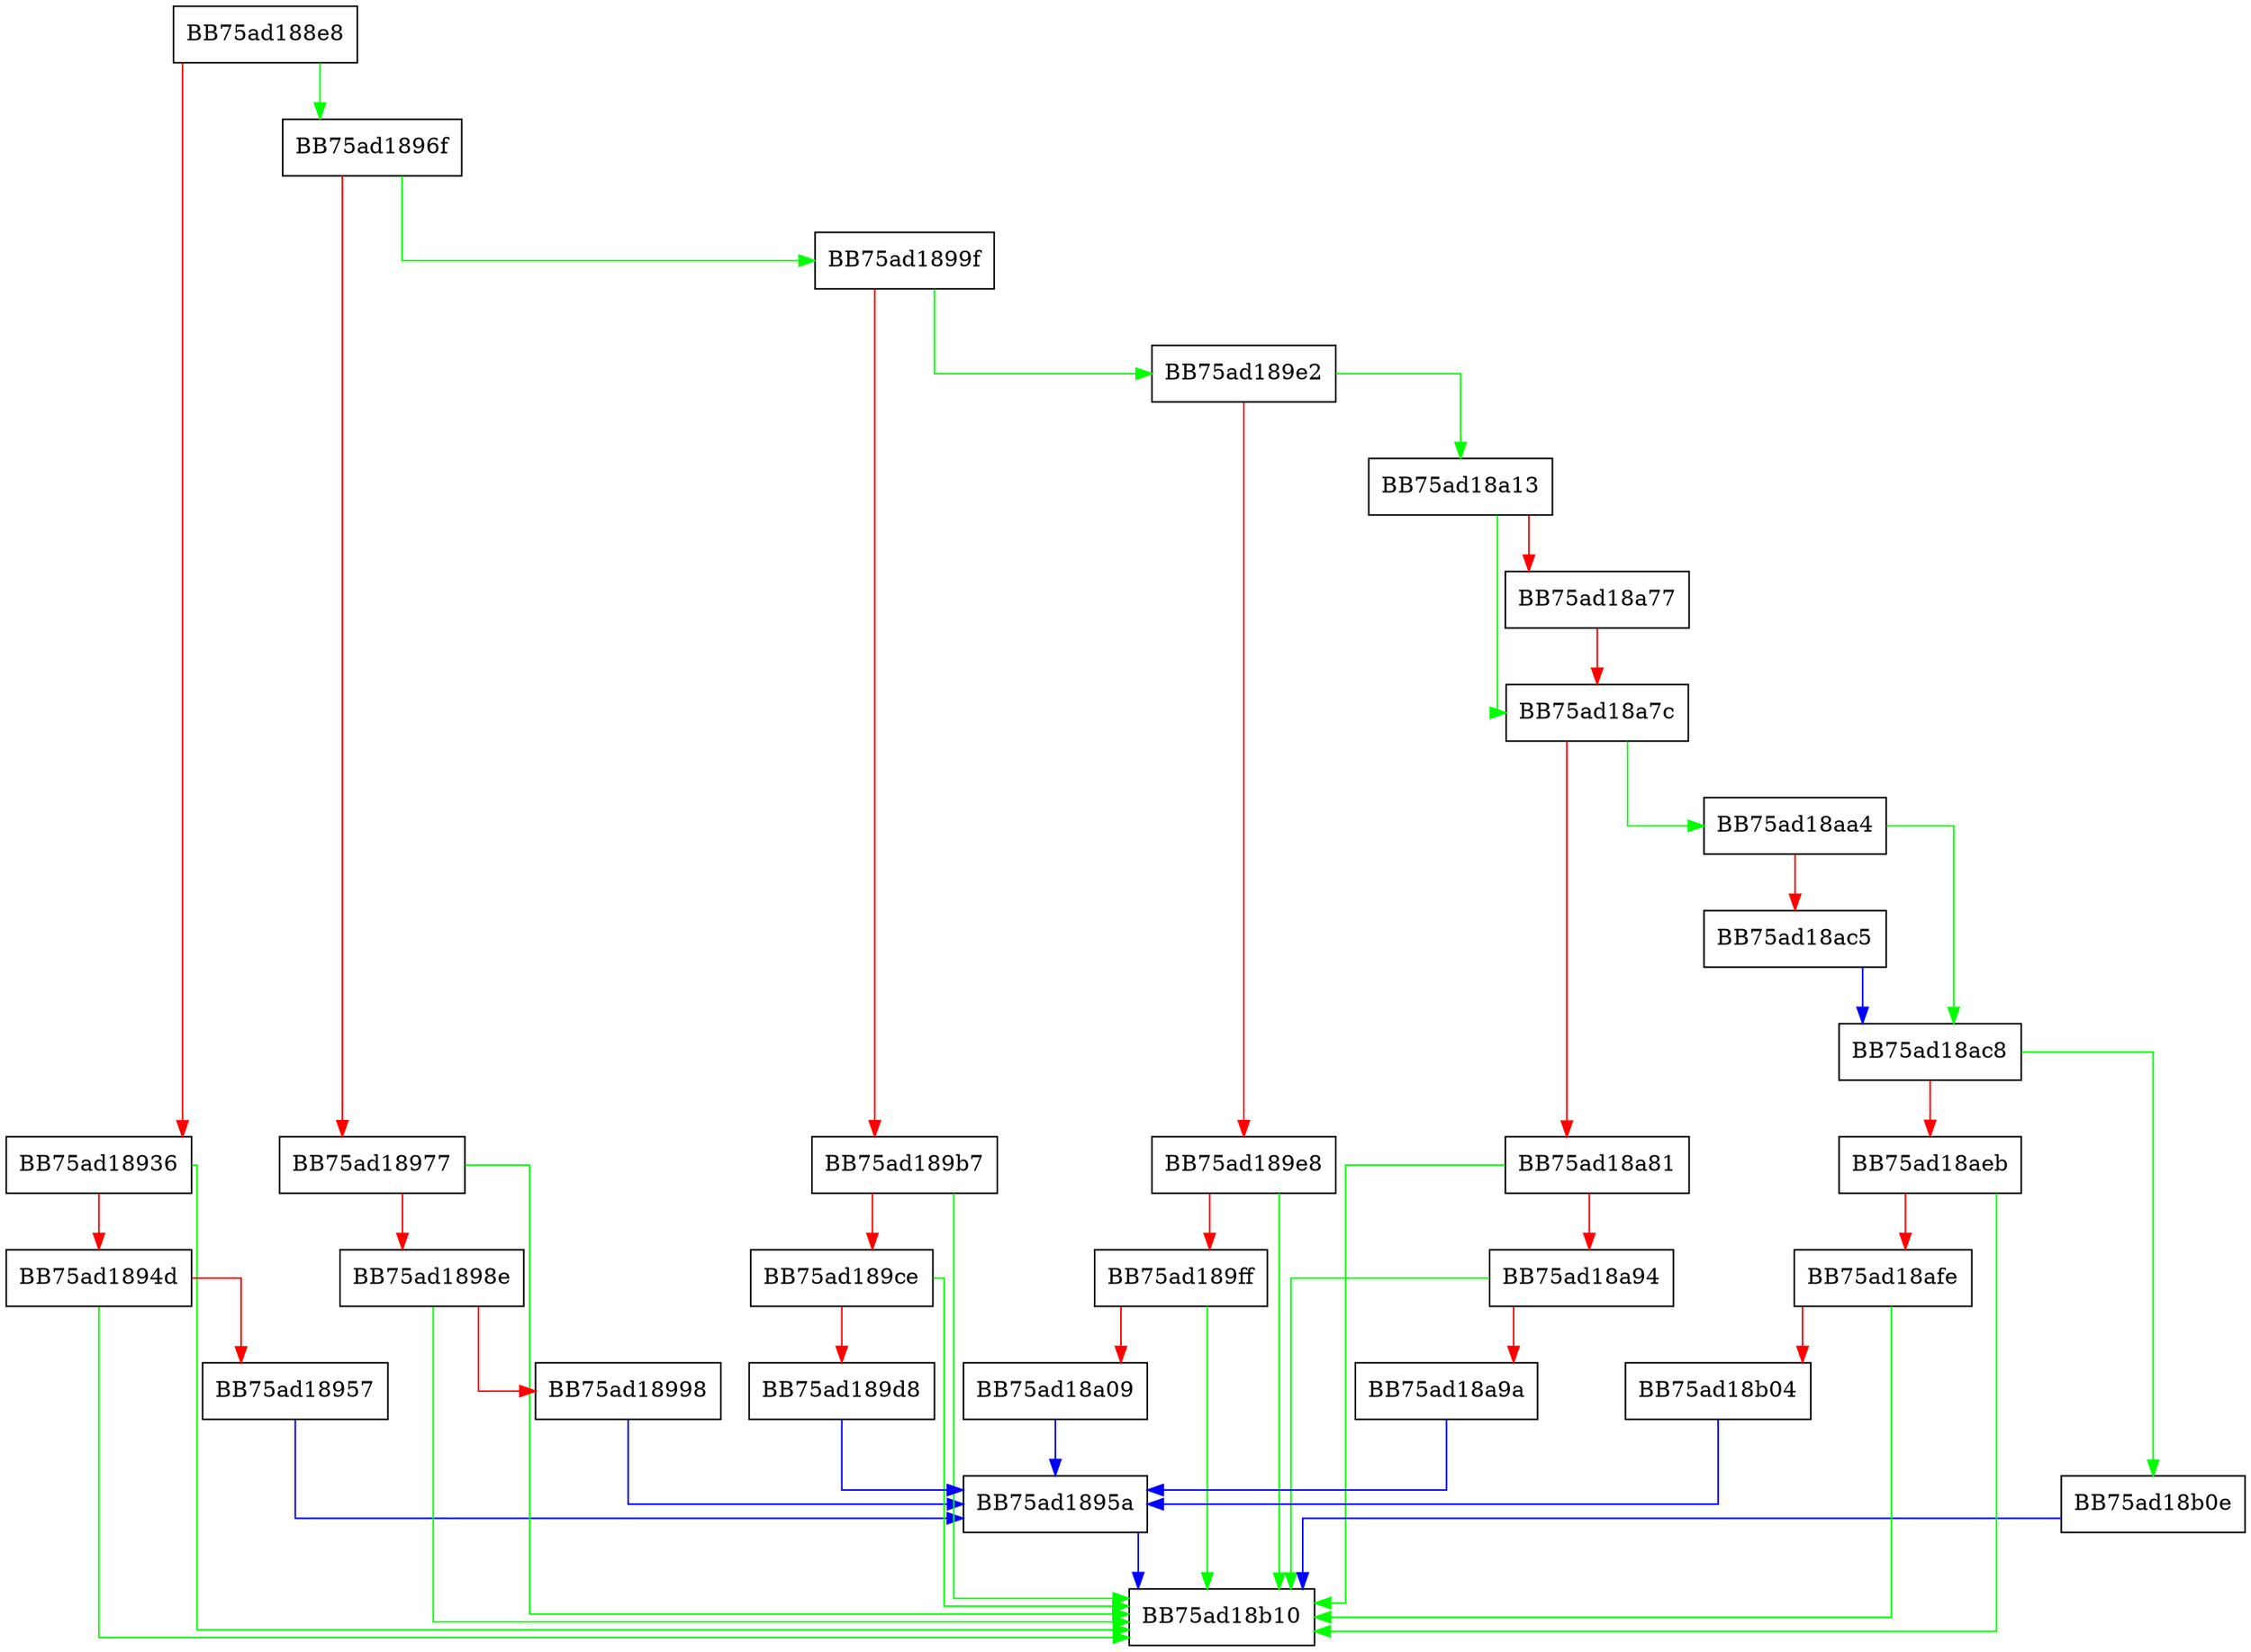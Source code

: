 digraph GetRealUnpackerEP {
  node [shape="box"];
  graph [splines=ortho];
  BB75ad188e8 -> BB75ad1896f [color="green"];
  BB75ad188e8 -> BB75ad18936 [color="red"];
  BB75ad18936 -> BB75ad18b10 [color="green"];
  BB75ad18936 -> BB75ad1894d [color="red"];
  BB75ad1894d -> BB75ad18b10 [color="green"];
  BB75ad1894d -> BB75ad18957 [color="red"];
  BB75ad18957 -> BB75ad1895a [color="blue"];
  BB75ad1895a -> BB75ad18b10 [color="blue"];
  BB75ad1896f -> BB75ad1899f [color="green"];
  BB75ad1896f -> BB75ad18977 [color="red"];
  BB75ad18977 -> BB75ad18b10 [color="green"];
  BB75ad18977 -> BB75ad1898e [color="red"];
  BB75ad1898e -> BB75ad18b10 [color="green"];
  BB75ad1898e -> BB75ad18998 [color="red"];
  BB75ad18998 -> BB75ad1895a [color="blue"];
  BB75ad1899f -> BB75ad189e2 [color="green"];
  BB75ad1899f -> BB75ad189b7 [color="red"];
  BB75ad189b7 -> BB75ad18b10 [color="green"];
  BB75ad189b7 -> BB75ad189ce [color="red"];
  BB75ad189ce -> BB75ad18b10 [color="green"];
  BB75ad189ce -> BB75ad189d8 [color="red"];
  BB75ad189d8 -> BB75ad1895a [color="blue"];
  BB75ad189e2 -> BB75ad18a13 [color="green"];
  BB75ad189e2 -> BB75ad189e8 [color="red"];
  BB75ad189e8 -> BB75ad18b10 [color="green"];
  BB75ad189e8 -> BB75ad189ff [color="red"];
  BB75ad189ff -> BB75ad18b10 [color="green"];
  BB75ad189ff -> BB75ad18a09 [color="red"];
  BB75ad18a09 -> BB75ad1895a [color="blue"];
  BB75ad18a13 -> BB75ad18a7c [color="green"];
  BB75ad18a13 -> BB75ad18a77 [color="red"];
  BB75ad18a77 -> BB75ad18a7c [color="red"];
  BB75ad18a7c -> BB75ad18aa4 [color="green"];
  BB75ad18a7c -> BB75ad18a81 [color="red"];
  BB75ad18a81 -> BB75ad18b10 [color="green"];
  BB75ad18a81 -> BB75ad18a94 [color="red"];
  BB75ad18a94 -> BB75ad18b10 [color="green"];
  BB75ad18a94 -> BB75ad18a9a [color="red"];
  BB75ad18a9a -> BB75ad1895a [color="blue"];
  BB75ad18aa4 -> BB75ad18ac8 [color="green"];
  BB75ad18aa4 -> BB75ad18ac5 [color="red"];
  BB75ad18ac5 -> BB75ad18ac8 [color="blue"];
  BB75ad18ac8 -> BB75ad18b0e [color="green"];
  BB75ad18ac8 -> BB75ad18aeb [color="red"];
  BB75ad18aeb -> BB75ad18b10 [color="green"];
  BB75ad18aeb -> BB75ad18afe [color="red"];
  BB75ad18afe -> BB75ad18b10 [color="green"];
  BB75ad18afe -> BB75ad18b04 [color="red"];
  BB75ad18b04 -> BB75ad1895a [color="blue"];
  BB75ad18b0e -> BB75ad18b10 [color="blue"];
}